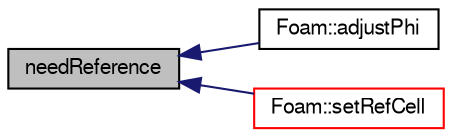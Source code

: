 digraph "needReference"
{
  bgcolor="transparent";
  edge [fontname="FreeSans",fontsize="10",labelfontname="FreeSans",labelfontsize="10"];
  node [fontname="FreeSans",fontsize="10",shape=record];
  rankdir="LR";
  Node6981 [label="needReference",height=0.2,width=0.4,color="black", fillcolor="grey75", style="filled", fontcolor="black"];
  Node6981 -> Node6982 [dir="back",color="midnightblue",fontsize="10",style="solid",fontname="FreeSans"];
  Node6982 [label="Foam::adjustPhi",height=0.2,width=0.4,color="black",URL="$a21124.html#a0ea353dc88166de8e48fb02639977b39",tooltip="Adjust the balance of fluxes to obey continuity. "];
  Node6981 -> Node6983 [dir="back",color="midnightblue",fontsize="10",style="solid",fontname="FreeSans"];
  Node6983 [label="Foam::setRefCell",height=0.2,width=0.4,color="red",URL="$a21124.html#a570c09c24c272131fed0306cf8e33fcd",tooltip="If the field fieldRef needs referencing find the reference cell nearest. "];
}
